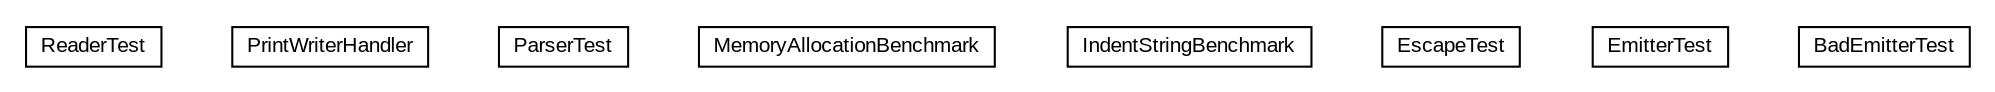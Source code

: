 #!/usr/local/bin/dot
#
# Class diagram 
# Generated by UMLGraph version R5_6-24-gf6e263 (http://www.umlgraph.org/)
#

digraph G {
	edge [fontname="arial",fontsize=10,labelfontname="arial",labelfontsize=10];
	node [fontname="arial",fontsize=10,shape=plaintext];
	nodesep=0.25;
	ranksep=0.5;
	// net.trajano.jetng.test.ReaderTest
	c0 [label=<<table title="net.trajano.jetng.test.ReaderTest" border="0" cellborder="1" cellspacing="0" cellpadding="2" port="p" href="./ReaderTest.html">
		<tr><td><table border="0" cellspacing="0" cellpadding="1">
<tr><td align="center" balign="center"> ReaderTest </td></tr>
		</table></td></tr>
		</table>>, URL="./ReaderTest.html", fontname="arial", fontcolor="black", fontsize=10.0];
	// net.trajano.jetng.test.PrintWriterHandler
	c1 [label=<<table title="net.trajano.jetng.test.PrintWriterHandler" border="0" cellborder="1" cellspacing="0" cellpadding="2" port="p" href="./PrintWriterHandler.html">
		<tr><td><table border="0" cellspacing="0" cellpadding="1">
<tr><td align="center" balign="center"> PrintWriterHandler </td></tr>
		</table></td></tr>
		</table>>, URL="./PrintWriterHandler.html", fontname="arial", fontcolor="black", fontsize=10.0];
	// net.trajano.jetng.test.ParserTest
	c2 [label=<<table title="net.trajano.jetng.test.ParserTest" border="0" cellborder="1" cellspacing="0" cellpadding="2" port="p" href="./ParserTest.html">
		<tr><td><table border="0" cellspacing="0" cellpadding="1">
<tr><td align="center" balign="center"> ParserTest </td></tr>
		</table></td></tr>
		</table>>, URL="./ParserTest.html", fontname="arial", fontcolor="black", fontsize=10.0];
	// net.trajano.jetng.test.MemoryAllocationBenchmark
	c3 [label=<<table title="net.trajano.jetng.test.MemoryAllocationBenchmark" border="0" cellborder="1" cellspacing="0" cellpadding="2" port="p" href="./MemoryAllocationBenchmark.html">
		<tr><td><table border="0" cellspacing="0" cellpadding="1">
<tr><td align="center" balign="center"> MemoryAllocationBenchmark </td></tr>
		</table></td></tr>
		</table>>, URL="./MemoryAllocationBenchmark.html", fontname="arial", fontcolor="black", fontsize=10.0];
	// net.trajano.jetng.test.IndentStringBenchmark
	c4 [label=<<table title="net.trajano.jetng.test.IndentStringBenchmark" border="0" cellborder="1" cellspacing="0" cellpadding="2" port="p" href="./IndentStringBenchmark.html">
		<tr><td><table border="0" cellspacing="0" cellpadding="1">
<tr><td align="center" balign="center"> IndentStringBenchmark </td></tr>
		</table></td></tr>
		</table>>, URL="./IndentStringBenchmark.html", fontname="arial", fontcolor="black", fontsize=10.0];
	// net.trajano.jetng.test.EscapeTest
	c5 [label=<<table title="net.trajano.jetng.test.EscapeTest" border="0" cellborder="1" cellspacing="0" cellpadding="2" port="p" href="./EscapeTest.html">
		<tr><td><table border="0" cellspacing="0" cellpadding="1">
<tr><td align="center" balign="center"> EscapeTest </td></tr>
		</table></td></tr>
		</table>>, URL="./EscapeTest.html", fontname="arial", fontcolor="black", fontsize=10.0];
	// net.trajano.jetng.test.EmitterTest
	c6 [label=<<table title="net.trajano.jetng.test.EmitterTest" border="0" cellborder="1" cellspacing="0" cellpadding="2" port="p" href="./EmitterTest.html">
		<tr><td><table border="0" cellspacing="0" cellpadding="1">
<tr><td align="center" balign="center"> EmitterTest </td></tr>
		</table></td></tr>
		</table>>, URL="./EmitterTest.html", fontname="arial", fontcolor="black", fontsize=10.0];
	// net.trajano.jetng.test.BadEmitterTest
	c7 [label=<<table title="net.trajano.jetng.test.BadEmitterTest" border="0" cellborder="1" cellspacing="0" cellpadding="2" port="p" href="./BadEmitterTest.html">
		<tr><td><table border="0" cellspacing="0" cellpadding="1">
<tr><td align="center" balign="center"> BadEmitterTest </td></tr>
		</table></td></tr>
		</table>>, URL="./BadEmitterTest.html", fontname="arial", fontcolor="black", fontsize=10.0];
}

